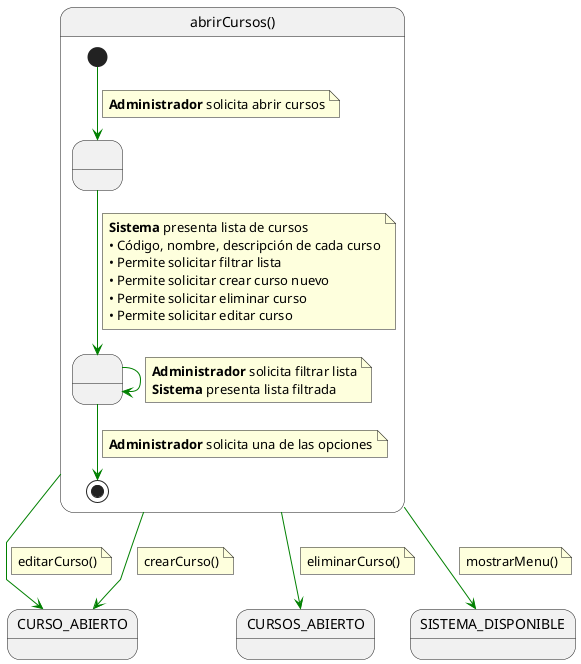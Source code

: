 @startuml abrirCursos

skinparam linetype polyline

state abrirCursos as "abrirCursos()" {

    state " " as MostrandoLista
    state " " as FiltrandoLista

    [*] -[#green]-> MostrandoLista 
    note on link
    <b>Administrador</b> solicita abrir cursos
    end note    
    
    MostrandoLista -[#green]-> FiltrandoLista
    note on link
    <b>Sistema</b> presenta lista de cursos
    • Código, nombre, descripción de cada curso
    • Permite solicitar filtrar lista
    • Permite solicitar crear curso nuevo
    • Permite solicitar eliminar curso
    • Permite solicitar editar curso
    end note
    
    FiltrandoLista -[#green]-> FiltrandoLista
    note on link
    <b>Administrador</b> solicita filtrar lista
    <b>Sistema</b> presenta lista filtrada
    end note
    
    FiltrandoLista -[#green]-> [*]
    note on link
    <b>Administrador</b> solicita una de las opciones
    end note
}

abrirCursos -[#green]-> CURSO_ABIERTO
note on link
editarCurso()
end note

abrirCursos -[#green]-> CURSO_ABIERTO
note on link
crearCurso()
end note

abrirCursos -[#green]-> CURSOS_ABIERTO
note on link
eliminarCurso()
end note

abrirCursos -[#green]-> SISTEMA_DISPONIBLE
note on link
mostrarMenu()
end note

@enduml